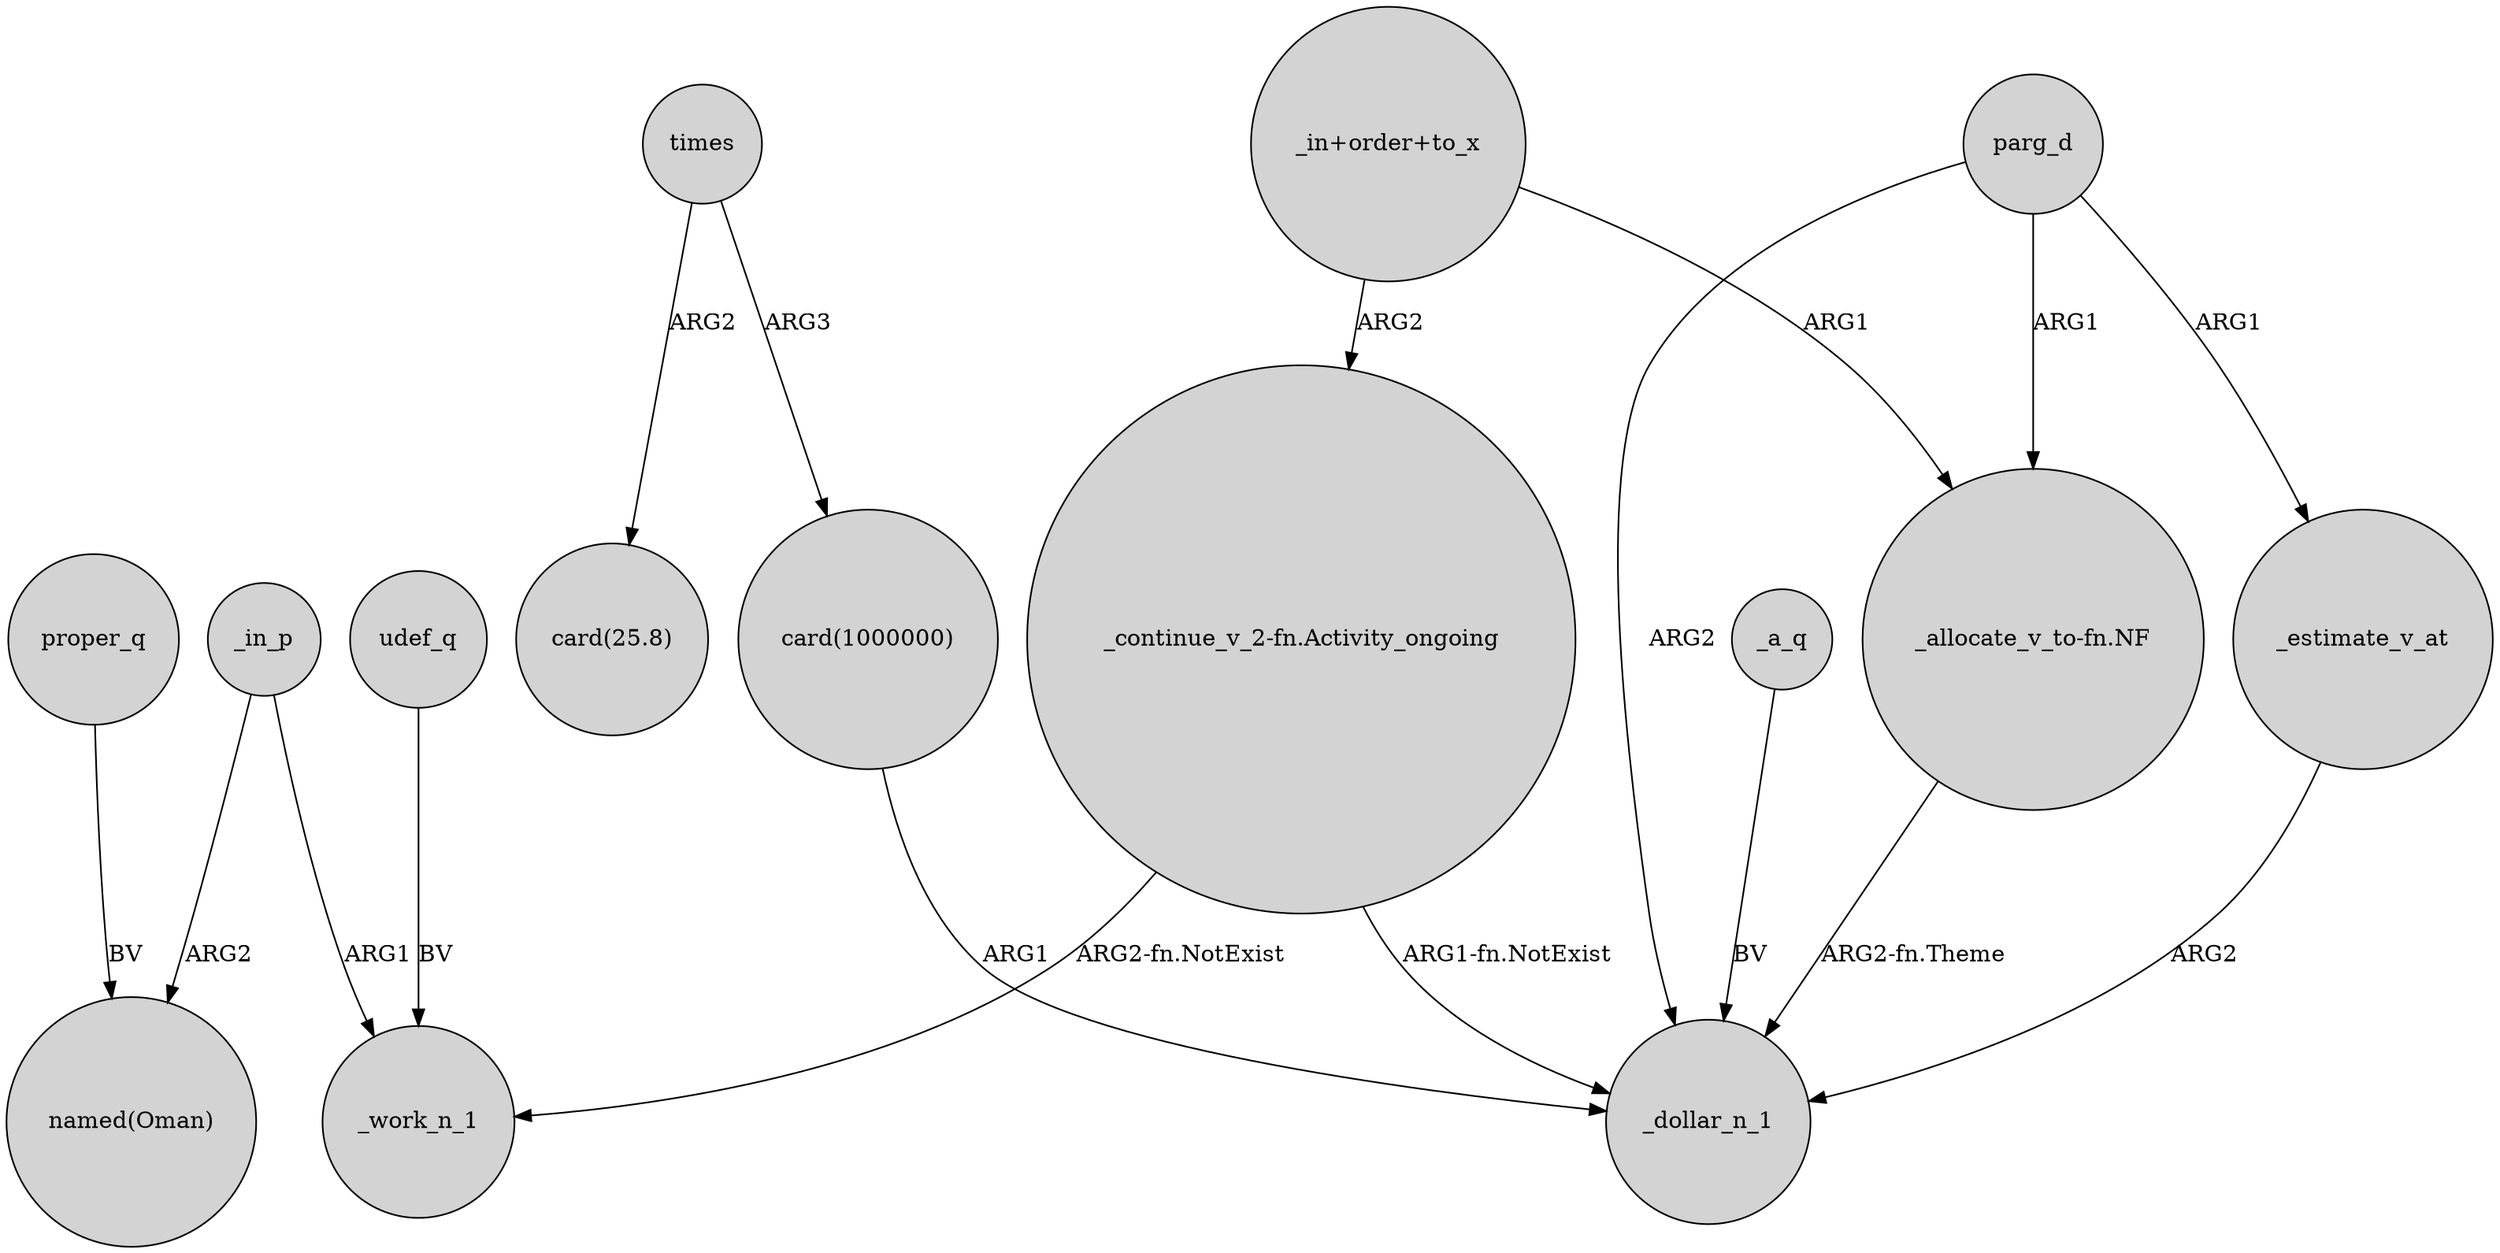 digraph {
	node [shape=circle style=filled]
	proper_q -> "named(Oman)" [label=BV]
	parg_d -> _dollar_n_1 [label=ARG2]
	parg_d -> _estimate_v_at [label=ARG1]
	"card(1000000)" -> _dollar_n_1 [label=ARG1]
	times -> "card(25.8)" [label=ARG2]
	"_in+order+to_x" -> "_allocate_v_to-fn.NF" [label=ARG1]
	"_continue_v_2-fn.Activity_ongoing" -> _dollar_n_1 [label="ARG1-fn.NotExist"]
	_in_p -> "named(Oman)" [label=ARG2]
	times -> "card(1000000)" [label=ARG3]
	"_in+order+to_x" -> "_continue_v_2-fn.Activity_ongoing" [label=ARG2]
	_in_p -> _work_n_1 [label=ARG1]
	_a_q -> _dollar_n_1 [label=BV]
	"_continue_v_2-fn.Activity_ongoing" -> _work_n_1 [label="ARG2-fn.NotExist"]
	"_allocate_v_to-fn.NF" -> _dollar_n_1 [label="ARG2-fn.Theme"]
	_estimate_v_at -> _dollar_n_1 [label=ARG2]
	parg_d -> "_allocate_v_to-fn.NF" [label=ARG1]
	udef_q -> _work_n_1 [label=BV]
}
